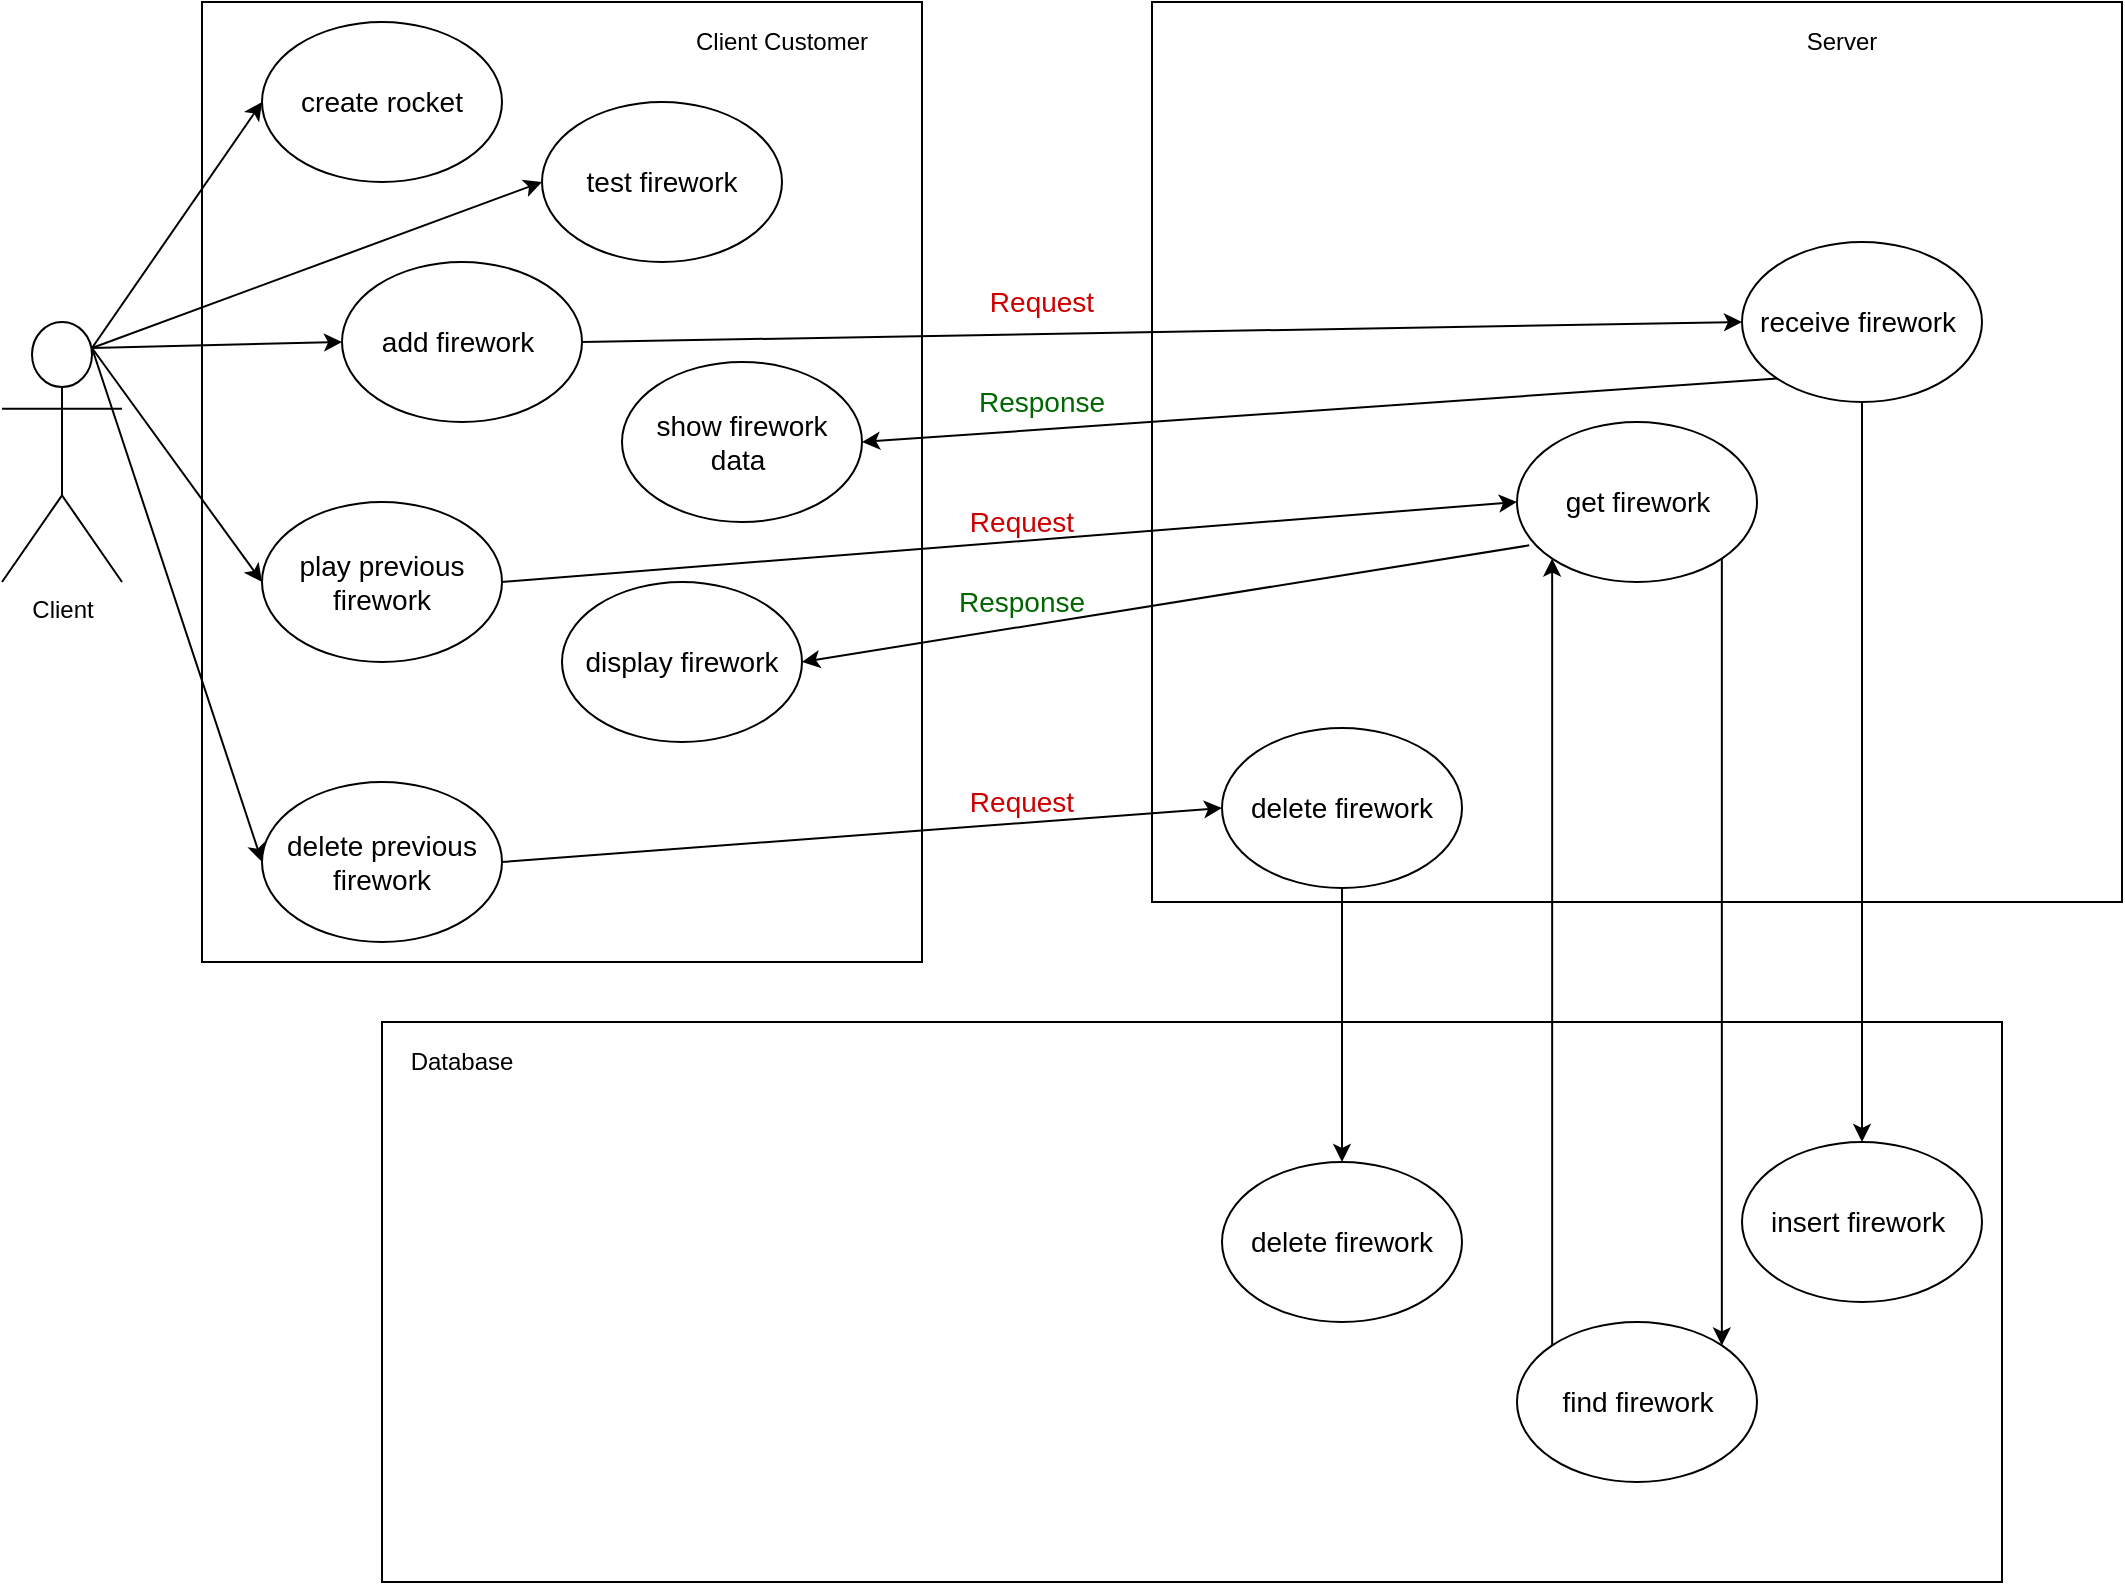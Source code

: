 <mxfile version="14.1.8" type="device"><diagram id="m-w10RyWRtO-tQjtiKo-" name="Seite-1"><mxGraphModel dx="1463" dy="846" grid="1" gridSize="10" guides="1" tooltips="1" connect="1" arrows="1" fold="1" page="1" pageScale="1" pageWidth="1169" pageHeight="827" math="0" shadow="0"><root><mxCell id="0"/><mxCell id="1" parent="0"/><mxCell id="7QQdv3-ZVdFikKp4K_jO-24" value="" style="rounded=0;whiteSpace=wrap;html=1;" vertex="1" parent="1"><mxGeometry x="200" y="520" width="810" height="280" as="geometry"/></mxCell><mxCell id="7QQdv3-ZVdFikKp4K_jO-21" value="" style="rounded=0;whiteSpace=wrap;html=1;" vertex="1" parent="1"><mxGeometry x="585" y="10" width="485" height="450" as="geometry"/></mxCell><mxCell id="7QQdv3-ZVdFikKp4K_jO-8" value="" style="rounded=0;whiteSpace=wrap;html=1;" vertex="1" parent="1"><mxGeometry x="110" y="10" width="360" height="480" as="geometry"/></mxCell><object label="Client" id="7QQdv3-ZVdFikKp4K_jO-6"><mxCell style="shape=umlActor;verticalLabelPosition=bottom;verticalAlign=top;html=1;outlineConnect=0;" vertex="1" parent="1"><mxGeometry x="10" y="170" width="60" height="130" as="geometry"/></mxCell></object><mxCell id="7QQdv3-ZVdFikKp4K_jO-9" value="&lt;font style=&quot;font-size: 14px&quot;&gt;create rocket&lt;/font&gt;" style="ellipse;whiteSpace=wrap;html=1;" vertex="1" parent="1"><mxGeometry x="140" y="20" width="120" height="80" as="geometry"/></mxCell><mxCell id="7QQdv3-ZVdFikKp4K_jO-11" value="&lt;font style=&quot;font-size: 14px&quot;&gt;test firework&lt;br&gt;&lt;/font&gt;" style="ellipse;whiteSpace=wrap;html=1;" vertex="1" parent="1"><mxGeometry x="280" y="60" width="120" height="80" as="geometry"/></mxCell><mxCell id="7QQdv3-ZVdFikKp4K_jO-13" value="&lt;font style=&quot;font-size: 14px&quot;&gt;add firework&amp;nbsp;&lt;br&gt;&lt;/font&gt;" style="ellipse;whiteSpace=wrap;html=1;" vertex="1" parent="1"><mxGeometry x="180" y="140" width="120" height="80" as="geometry"/></mxCell><mxCell id="7QQdv3-ZVdFikKp4K_jO-14" value="&lt;font style=&quot;font-size: 14px&quot;&gt;play previous firework&lt;br&gt;&lt;/font&gt;" style="ellipse;whiteSpace=wrap;html=1;" vertex="1" parent="1"><mxGeometry x="140" y="260" width="120" height="80" as="geometry"/></mxCell><mxCell id="7QQdv3-ZVdFikKp4K_jO-15" value="&lt;font style=&quot;font-size: 14px&quot;&gt;delete previous firework&lt;br&gt;&lt;/font&gt;" style="ellipse;whiteSpace=wrap;html=1;" vertex="1" parent="1"><mxGeometry x="140" y="400" width="120" height="80" as="geometry"/></mxCell><mxCell id="7QQdv3-ZVdFikKp4K_jO-16" value="" style="endArrow=classic;html=1;exitX=0.75;exitY=0.1;exitDx=0;exitDy=0;exitPerimeter=0;entryX=0;entryY=0.5;entryDx=0;entryDy=0;" edge="1" parent="1" source="7QQdv3-ZVdFikKp4K_jO-6" target="7QQdv3-ZVdFikKp4K_jO-9"><mxGeometry width="50" height="50" relative="1" as="geometry"><mxPoint x="580" y="430" as="sourcePoint"/><mxPoint x="630" y="380" as="targetPoint"/></mxGeometry></mxCell><mxCell id="7QQdv3-ZVdFikKp4K_jO-17" value="" style="endArrow=classic;html=1;exitX=0.75;exitY=0.1;exitDx=0;exitDy=0;exitPerimeter=0;entryX=0;entryY=0.5;entryDx=0;entryDy=0;" edge="1" parent="1" source="7QQdv3-ZVdFikKp4K_jO-6" target="7QQdv3-ZVdFikKp4K_jO-11"><mxGeometry width="50" height="50" relative="1" as="geometry"><mxPoint x="65" y="193" as="sourcePoint"/><mxPoint x="150" y="70" as="targetPoint"/></mxGeometry></mxCell><mxCell id="7QQdv3-ZVdFikKp4K_jO-18" value="" style="endArrow=classic;html=1;exitX=0.75;exitY=0.1;exitDx=0;exitDy=0;exitPerimeter=0;entryX=0;entryY=0.5;entryDx=0;entryDy=0;" edge="1" parent="1" source="7QQdv3-ZVdFikKp4K_jO-6" target="7QQdv3-ZVdFikKp4K_jO-13"><mxGeometry width="50" height="50" relative="1" as="geometry"><mxPoint x="65" y="193" as="sourcePoint"/><mxPoint x="150" y="160" as="targetPoint"/></mxGeometry></mxCell><mxCell id="7QQdv3-ZVdFikKp4K_jO-19" value="" style="endArrow=classic;html=1;exitX=0.75;exitY=0.1;exitDx=0;exitDy=0;exitPerimeter=0;entryX=0;entryY=0.5;entryDx=0;entryDy=0;" edge="1" parent="1" source="7QQdv3-ZVdFikKp4K_jO-6" target="7QQdv3-ZVdFikKp4K_jO-14"><mxGeometry width="50" height="50" relative="1" as="geometry"><mxPoint x="65" y="193" as="sourcePoint"/><mxPoint x="150" y="245" as="targetPoint"/></mxGeometry></mxCell><mxCell id="7QQdv3-ZVdFikKp4K_jO-20" value="" style="endArrow=classic;html=1;exitX=0.75;exitY=0.1;exitDx=0;exitDy=0;exitPerimeter=0;entryX=0;entryY=0.5;entryDx=0;entryDy=0;" edge="1" parent="1" source="7QQdv3-ZVdFikKp4K_jO-6" target="7QQdv3-ZVdFikKp4K_jO-15"><mxGeometry width="50" height="50" relative="1" as="geometry"><mxPoint x="65" y="193" as="sourcePoint"/><mxPoint x="150" y="330" as="targetPoint"/></mxGeometry></mxCell><mxCell id="7QQdv3-ZVdFikKp4K_jO-22" value="Client Customer" style="text;html=1;strokeColor=none;fillColor=none;align=center;verticalAlign=middle;whiteSpace=wrap;rounded=0;" vertex="1" parent="1"><mxGeometry x="350" y="20" width="100" height="20" as="geometry"/></mxCell><mxCell id="7QQdv3-ZVdFikKp4K_jO-23" value="Server" style="text;html=1;strokeColor=none;fillColor=none;align=center;verticalAlign=middle;whiteSpace=wrap;rounded=0;" vertex="1" parent="1"><mxGeometry x="880" y="20" width="100" height="20" as="geometry"/></mxCell><mxCell id="7QQdv3-ZVdFikKp4K_jO-25" value="Database" style="text;html=1;strokeColor=none;fillColor=none;align=center;verticalAlign=middle;whiteSpace=wrap;rounded=0;" vertex="1" parent="1"><mxGeometry x="190" y="530" width="100" height="20" as="geometry"/></mxCell><mxCell id="7QQdv3-ZVdFikKp4K_jO-37" style="edgeStyle=orthogonalEdgeStyle;rounded=0;orthogonalLoop=1;jettySize=auto;html=1;entryX=0.5;entryY=0;entryDx=0;entryDy=0;" edge="1" parent="1" source="7QQdv3-ZVdFikKp4K_jO-28" target="7QQdv3-ZVdFikKp4K_jO-31"><mxGeometry relative="1" as="geometry"/></mxCell><mxCell id="7QQdv3-ZVdFikKp4K_jO-28" value="&lt;font style=&quot;font-size: 14px&quot;&gt;receive firework&amp;nbsp;&lt;br&gt;&lt;/font&gt;" style="ellipse;whiteSpace=wrap;html=1;" vertex="1" parent="1"><mxGeometry x="880" y="130" width="120" height="80" as="geometry"/></mxCell><mxCell id="7QQdv3-ZVdFikKp4K_jO-30" value="&lt;font style=&quot;font-size: 14px&quot; color=&quot;#cc0000&quot;&gt;Request&lt;/font&gt;" style="text;html=1;strokeColor=none;fillColor=none;align=center;verticalAlign=middle;whiteSpace=wrap;rounded=0;" vertex="1" parent="1"><mxGeometry x="490" y="150" width="80" height="20" as="geometry"/></mxCell><mxCell id="7QQdv3-ZVdFikKp4K_jO-31" value="&lt;font style=&quot;font-size: 14px&quot;&gt;insert firework&amp;nbsp;&lt;br&gt;&lt;/font&gt;" style="ellipse;whiteSpace=wrap;html=1;" vertex="1" parent="1"><mxGeometry x="880" y="580" width="120" height="80" as="geometry"/></mxCell><mxCell id="7QQdv3-ZVdFikKp4K_jO-34" value="&lt;font style=&quot;font-size: 14px&quot;&gt;show firework data&amp;nbsp;&lt;br&gt;&lt;/font&gt;" style="ellipse;whiteSpace=wrap;html=1;" vertex="1" parent="1"><mxGeometry x="320" y="190" width="120" height="80" as="geometry"/></mxCell><mxCell id="7QQdv3-ZVdFikKp4K_jO-35" value="" style="endArrow=classic;html=1;exitX=0;exitY=1;exitDx=0;exitDy=0;entryX=1;entryY=0.5;entryDx=0;entryDy=0;" edge="1" parent="1" source="7QQdv3-ZVdFikKp4K_jO-28" target="7QQdv3-ZVdFikKp4K_jO-34"><mxGeometry width="50" height="50" relative="1" as="geometry"><mxPoint x="620" y="420" as="sourcePoint"/><mxPoint x="670" y="370" as="targetPoint"/></mxGeometry></mxCell><mxCell id="7QQdv3-ZVdFikKp4K_jO-36" value="&lt;font style=&quot;font-size: 14px&quot; color=&quot;#006600&quot;&gt;Response&lt;/font&gt;" style="text;html=1;strokeColor=none;fillColor=none;align=center;verticalAlign=middle;whiteSpace=wrap;rounded=0;" vertex="1" parent="1"><mxGeometry x="490" y="200" width="80" height="20" as="geometry"/></mxCell><mxCell id="7QQdv3-ZVdFikKp4K_jO-38" value="&lt;font style=&quot;font-size: 14px&quot;&gt;get firework&lt;br&gt;&lt;/font&gt;" style="ellipse;whiteSpace=wrap;html=1;" vertex="1" parent="1"><mxGeometry x="767.5" y="220" width="120" height="80" as="geometry"/></mxCell><mxCell id="7QQdv3-ZVdFikKp4K_jO-40" value="" style="endArrow=classic;html=1;exitX=1;exitY=0.5;exitDx=0;exitDy=0;entryX=0;entryY=0.5;entryDx=0;entryDy=0;" edge="1" parent="1" source="7QQdv3-ZVdFikKp4K_jO-13" target="7QQdv3-ZVdFikKp4K_jO-28"><mxGeometry width="50" height="50" relative="1" as="geometry"><mxPoint x="620" y="430" as="sourcePoint"/><mxPoint x="670" y="380" as="targetPoint"/></mxGeometry></mxCell><mxCell id="7QQdv3-ZVdFikKp4K_jO-45" value="&lt;font style=&quot;font-size: 14px&quot; color=&quot;#cc0000&quot;&gt;Request&lt;/font&gt;" style="text;html=1;strokeColor=none;fillColor=none;align=center;verticalAlign=middle;whiteSpace=wrap;rounded=0;" vertex="1" parent="1"><mxGeometry x="480" y="260" width="80" height="20" as="geometry"/></mxCell><mxCell id="7QQdv3-ZVdFikKp4K_jO-47" value="&lt;font style=&quot;font-size: 14px&quot;&gt;find firework&lt;br&gt;&lt;/font&gt;" style="ellipse;whiteSpace=wrap;html=1;" vertex="1" parent="1"><mxGeometry x="767.5" y="670" width="120" height="80" as="geometry"/></mxCell><mxCell id="7QQdv3-ZVdFikKp4K_jO-50" value="" style="endArrow=classic;html=1;exitX=1;exitY=1;exitDx=0;exitDy=0;entryX=1;entryY=0;entryDx=0;entryDy=0;" edge="1" parent="1" source="7QQdv3-ZVdFikKp4K_jO-38" target="7QQdv3-ZVdFikKp4K_jO-47"><mxGeometry width="50" height="50" relative="1" as="geometry"><mxPoint x="620" y="430" as="sourcePoint"/><mxPoint x="670" y="380" as="targetPoint"/></mxGeometry></mxCell><mxCell id="7QQdv3-ZVdFikKp4K_jO-51" value="" style="endArrow=classic;html=1;exitX=0;exitY=0;exitDx=0;exitDy=0;entryX=0;entryY=1;entryDx=0;entryDy=0;" edge="1" parent="1" source="7QQdv3-ZVdFikKp4K_jO-47" target="7QQdv3-ZVdFikKp4K_jO-38"><mxGeometry width="50" height="50" relative="1" as="geometry"><mxPoint x="620" y="430" as="sourcePoint"/><mxPoint x="670" y="380" as="targetPoint"/></mxGeometry></mxCell><mxCell id="7QQdv3-ZVdFikKp4K_jO-53" value="&lt;font style=&quot;font-size: 14px&quot;&gt;display firework&lt;br&gt;&lt;/font&gt;" style="ellipse;whiteSpace=wrap;html=1;" vertex="1" parent="1"><mxGeometry x="290" y="300" width="120" height="80" as="geometry"/></mxCell><mxCell id="7QQdv3-ZVdFikKp4K_jO-54" value="" style="endArrow=classic;html=1;exitX=0.051;exitY=0.771;exitDx=0;exitDy=0;exitPerimeter=0;entryX=1;entryY=0.5;entryDx=0;entryDy=0;" edge="1" parent="1" source="7QQdv3-ZVdFikKp4K_jO-38" target="7QQdv3-ZVdFikKp4K_jO-53"><mxGeometry width="50" height="50" relative="1" as="geometry"><mxPoint x="620" y="440" as="sourcePoint"/><mxPoint x="670" y="390" as="targetPoint"/></mxGeometry></mxCell><mxCell id="7QQdv3-ZVdFikKp4K_jO-55" value="&lt;font style=&quot;font-size: 14px&quot; color=&quot;#006600&quot;&gt;Response&lt;/font&gt;" style="text;html=1;strokeColor=none;fillColor=none;align=center;verticalAlign=middle;whiteSpace=wrap;rounded=0;" vertex="1" parent="1"><mxGeometry x="480" y="300" width="80" height="20" as="geometry"/></mxCell><mxCell id="7QQdv3-ZVdFikKp4K_jO-56" value="" style="endArrow=classic;html=1;exitX=1;exitY=0.5;exitDx=0;exitDy=0;entryX=0;entryY=0.5;entryDx=0;entryDy=0;" edge="1" parent="1" source="7QQdv3-ZVdFikKp4K_jO-14" target="7QQdv3-ZVdFikKp4K_jO-38"><mxGeometry width="50" height="50" relative="1" as="geometry"><mxPoint x="620" y="440" as="sourcePoint"/><mxPoint x="670" y="390" as="targetPoint"/></mxGeometry></mxCell><mxCell id="7QQdv3-ZVdFikKp4K_jO-62" style="edgeStyle=orthogonalEdgeStyle;rounded=0;orthogonalLoop=1;jettySize=auto;html=1;entryX=0.5;entryY=0;entryDx=0;entryDy=0;" edge="1" parent="1" source="7QQdv3-ZVdFikKp4K_jO-58" target="7QQdv3-ZVdFikKp4K_jO-61"><mxGeometry relative="1" as="geometry"/></mxCell><mxCell id="7QQdv3-ZVdFikKp4K_jO-58" value="&lt;font style=&quot;font-size: 14px&quot;&gt;delete firework&lt;br&gt;&lt;/font&gt;" style="ellipse;whiteSpace=wrap;html=1;" vertex="1" parent="1"><mxGeometry x="620" y="373" width="120" height="80" as="geometry"/></mxCell><mxCell id="7QQdv3-ZVdFikKp4K_jO-59" value="" style="endArrow=classic;html=1;exitX=1;exitY=0.5;exitDx=0;exitDy=0;entryX=0;entryY=0.5;entryDx=0;entryDy=0;" edge="1" parent="1" source="7QQdv3-ZVdFikKp4K_jO-15" target="7QQdv3-ZVdFikKp4K_jO-58"><mxGeometry width="50" height="50" relative="1" as="geometry"><mxPoint x="620" y="450" as="sourcePoint"/><mxPoint x="670" y="400" as="targetPoint"/></mxGeometry></mxCell><mxCell id="7QQdv3-ZVdFikKp4K_jO-60" value="&lt;font style=&quot;font-size: 14px&quot; color=&quot;#cc0000&quot;&gt;Request&lt;/font&gt;" style="text;html=1;strokeColor=none;fillColor=none;align=center;verticalAlign=middle;whiteSpace=wrap;rounded=0;" vertex="1" parent="1"><mxGeometry x="480" y="400" width="80" height="20" as="geometry"/></mxCell><mxCell id="7QQdv3-ZVdFikKp4K_jO-61" value="&lt;font style=&quot;font-size: 14px&quot;&gt;delete firework&lt;br&gt;&lt;/font&gt;" style="ellipse;whiteSpace=wrap;html=1;" vertex="1" parent="1"><mxGeometry x="620" y="590" width="120" height="80" as="geometry"/></mxCell></root></mxGraphModel></diagram></mxfile>